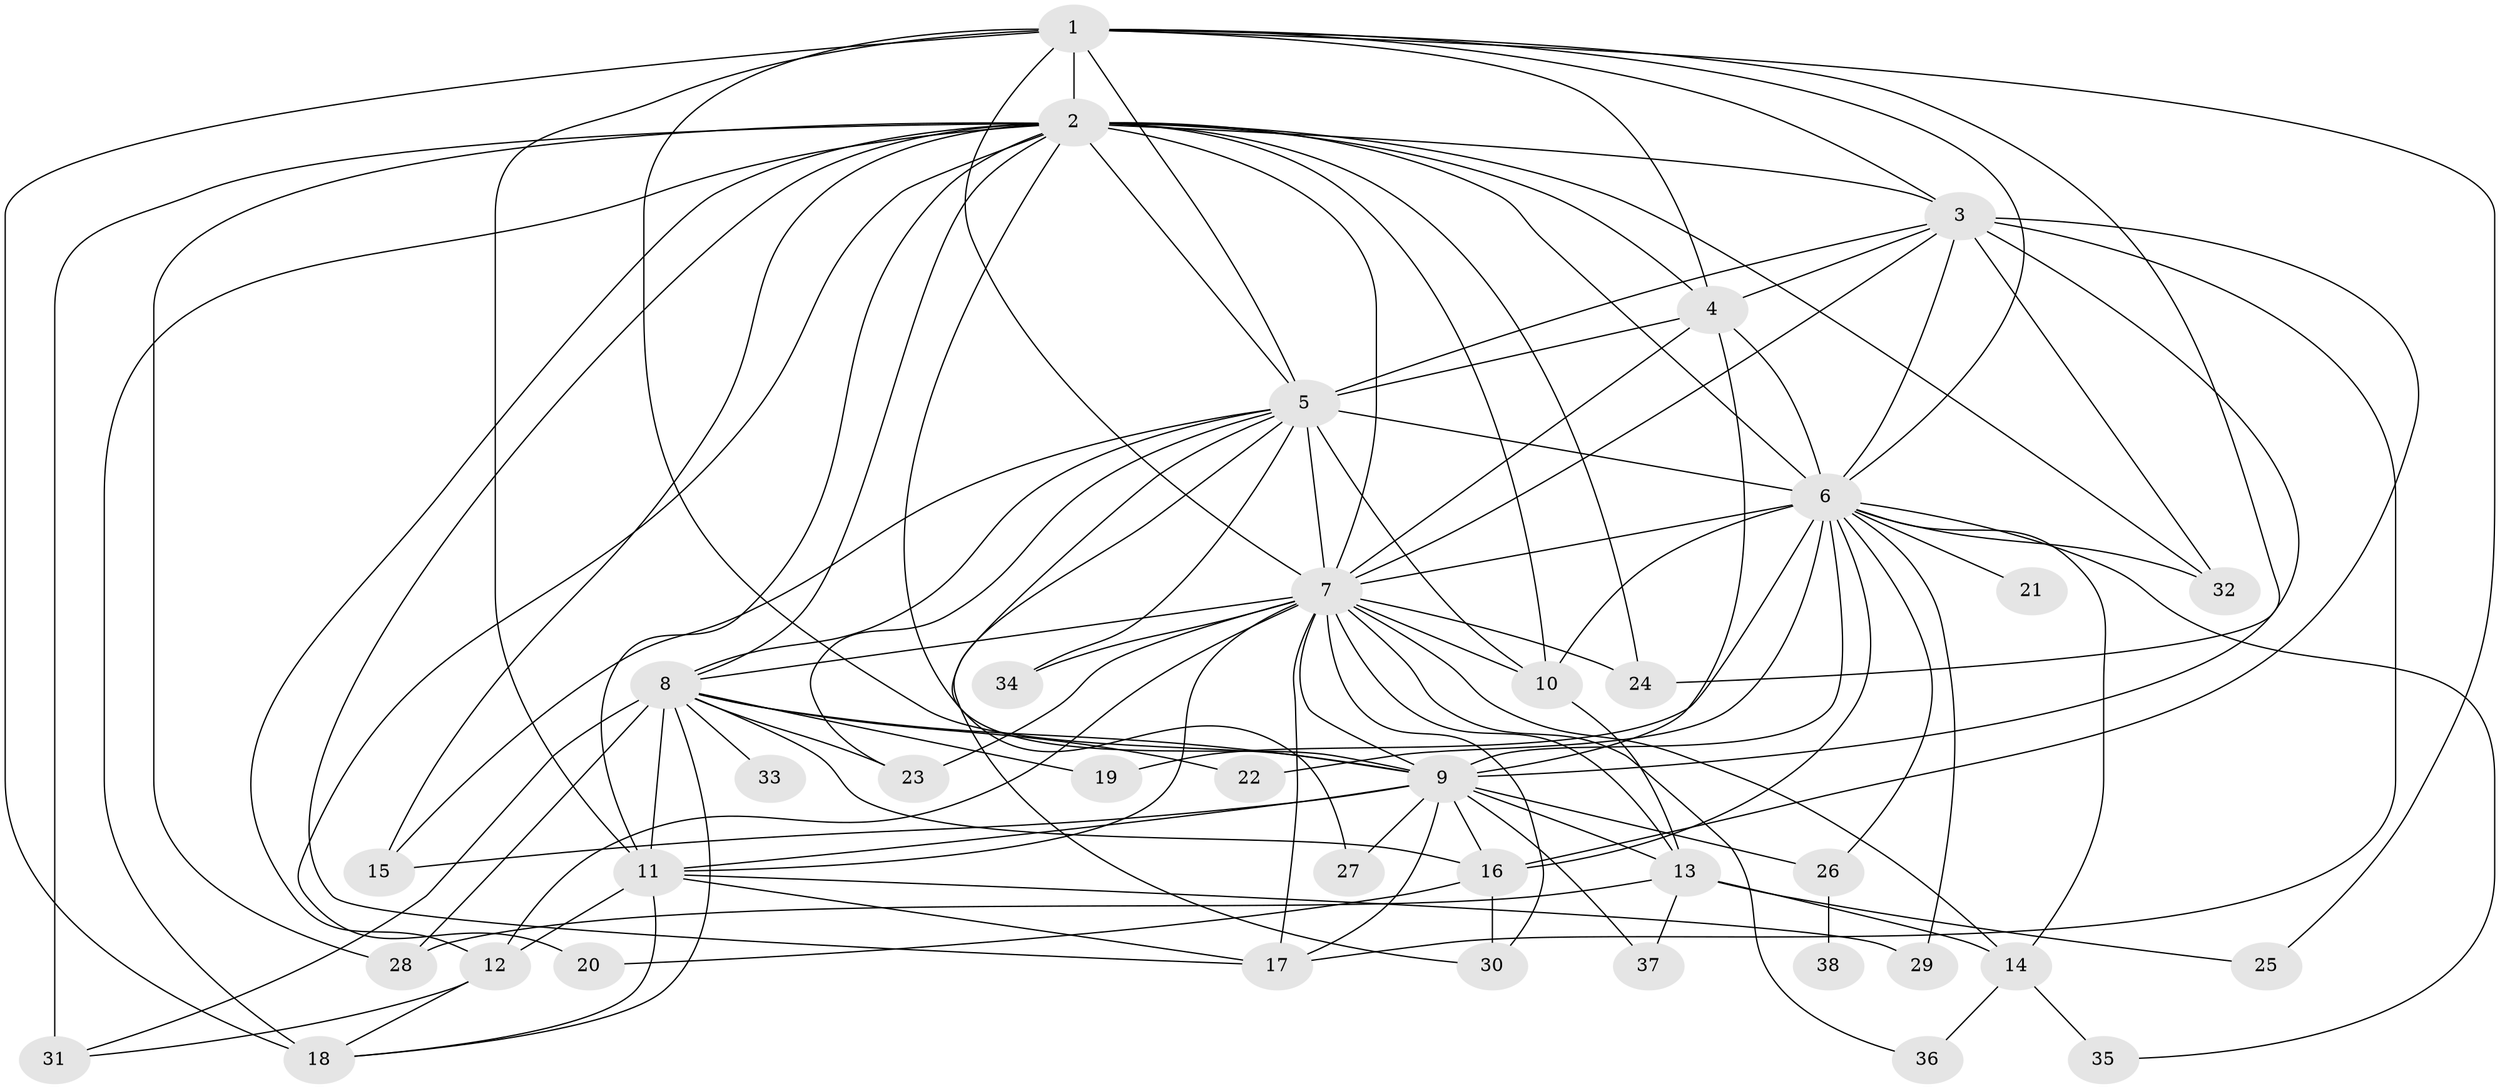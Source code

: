 // original degree distribution, {21: 0.010526315789473684, 17: 0.010526315789473684, 18: 0.021052631578947368, 24: 0.010526315789473684, 19: 0.010526315789473684, 12: 0.010526315789473684, 22: 0.010526315789473684, 14: 0.010526315789473684, 30: 0.010526315789473684, 3: 0.18947368421052632, 7: 0.021052631578947368, 5: 0.042105263157894736, 4: 0.07368421052631578, 2: 0.5473684210526316, 9: 0.010526315789473684, 6: 0.010526315789473684}
// Generated by graph-tools (version 1.1) at 2025/49/03/04/25 22:49:24]
// undirected, 38 vertices, 109 edges
graph export_dot {
  node [color=gray90,style=filled];
  1;
  2;
  3;
  4;
  5;
  6;
  7;
  8;
  9;
  10;
  11;
  12;
  13;
  14;
  15;
  16;
  17;
  18;
  19;
  20;
  21;
  22;
  23;
  24;
  25;
  26;
  27;
  28;
  29;
  30;
  31;
  32;
  33;
  34;
  35;
  36;
  37;
  38;
  1 -- 2 [weight=4.0];
  1 -- 3 [weight=2.0];
  1 -- 4 [weight=4.0];
  1 -- 5 [weight=3.0];
  1 -- 6 [weight=3.0];
  1 -- 7 [weight=2.0];
  1 -- 9 [weight=1.0];
  1 -- 11 [weight=8.0];
  1 -- 18 [weight=2.0];
  1 -- 24 [weight=1.0];
  1 -- 25 [weight=1.0];
  2 -- 3 [weight=2.0];
  2 -- 4 [weight=4.0];
  2 -- 5 [weight=2.0];
  2 -- 6 [weight=3.0];
  2 -- 7 [weight=2.0];
  2 -- 8 [weight=8.0];
  2 -- 9 [weight=1.0];
  2 -- 10 [weight=1.0];
  2 -- 11 [weight=1.0];
  2 -- 12 [weight=1.0];
  2 -- 15 [weight=1.0];
  2 -- 17 [weight=1.0];
  2 -- 18 [weight=1.0];
  2 -- 20 [weight=1.0];
  2 -- 24 [weight=1.0];
  2 -- 28 [weight=1.0];
  2 -- 31 [weight=1.0];
  2 -- 32 [weight=1.0];
  3 -- 4 [weight=3.0];
  3 -- 5 [weight=2.0];
  3 -- 6 [weight=1.0];
  3 -- 7 [weight=1.0];
  3 -- 9 [weight=1.0];
  3 -- 16 [weight=4.0];
  3 -- 17 [weight=1.0];
  3 -- 32 [weight=1.0];
  4 -- 5 [weight=2.0];
  4 -- 6 [weight=2.0];
  4 -- 7 [weight=3.0];
  4 -- 9 [weight=9.0];
  5 -- 6 [weight=1.0];
  5 -- 7 [weight=2.0];
  5 -- 8 [weight=2.0];
  5 -- 10 [weight=1.0];
  5 -- 15 [weight=1.0];
  5 -- 23 [weight=1.0];
  5 -- 27 [weight=1.0];
  5 -- 30 [weight=1.0];
  5 -- 34 [weight=1.0];
  6 -- 7 [weight=1.0];
  6 -- 9 [weight=1.0];
  6 -- 10 [weight=1.0];
  6 -- 14 [weight=1.0];
  6 -- 16 [weight=1.0];
  6 -- 19 [weight=1.0];
  6 -- 21 [weight=1.0];
  6 -- 22 [weight=1.0];
  6 -- 26 [weight=1.0];
  6 -- 29 [weight=1.0];
  6 -- 32 [weight=1.0];
  6 -- 35 [weight=1.0];
  7 -- 8 [weight=3.0];
  7 -- 9 [weight=2.0];
  7 -- 10 [weight=1.0];
  7 -- 11 [weight=2.0];
  7 -- 12 [weight=2.0];
  7 -- 13 [weight=2.0];
  7 -- 14 [weight=1.0];
  7 -- 17 [weight=1.0];
  7 -- 23 [weight=1.0];
  7 -- 24 [weight=1.0];
  7 -- 30 [weight=1.0];
  7 -- 34 [weight=1.0];
  7 -- 36 [weight=1.0];
  8 -- 9 [weight=1.0];
  8 -- 11 [weight=1.0];
  8 -- 16 [weight=2.0];
  8 -- 18 [weight=1.0];
  8 -- 19 [weight=1.0];
  8 -- 22 [weight=1.0];
  8 -- 23 [weight=1.0];
  8 -- 28 [weight=1.0];
  8 -- 31 [weight=1.0];
  8 -- 33 [weight=1.0];
  9 -- 11 [weight=2.0];
  9 -- 13 [weight=2.0];
  9 -- 15 [weight=1.0];
  9 -- 16 [weight=1.0];
  9 -- 17 [weight=1.0];
  9 -- 26 [weight=1.0];
  9 -- 27 [weight=1.0];
  9 -- 37 [weight=1.0];
  10 -- 13 [weight=1.0];
  11 -- 12 [weight=2.0];
  11 -- 17 [weight=1.0];
  11 -- 18 [weight=1.0];
  11 -- 29 [weight=1.0];
  12 -- 18 [weight=1.0];
  12 -- 31 [weight=1.0];
  13 -- 14 [weight=1.0];
  13 -- 25 [weight=1.0];
  13 -- 28 [weight=1.0];
  13 -- 37 [weight=1.0];
  14 -- 35 [weight=1.0];
  14 -- 36 [weight=1.0];
  16 -- 20 [weight=1.0];
  16 -- 30 [weight=1.0];
  26 -- 38 [weight=1.0];
}
